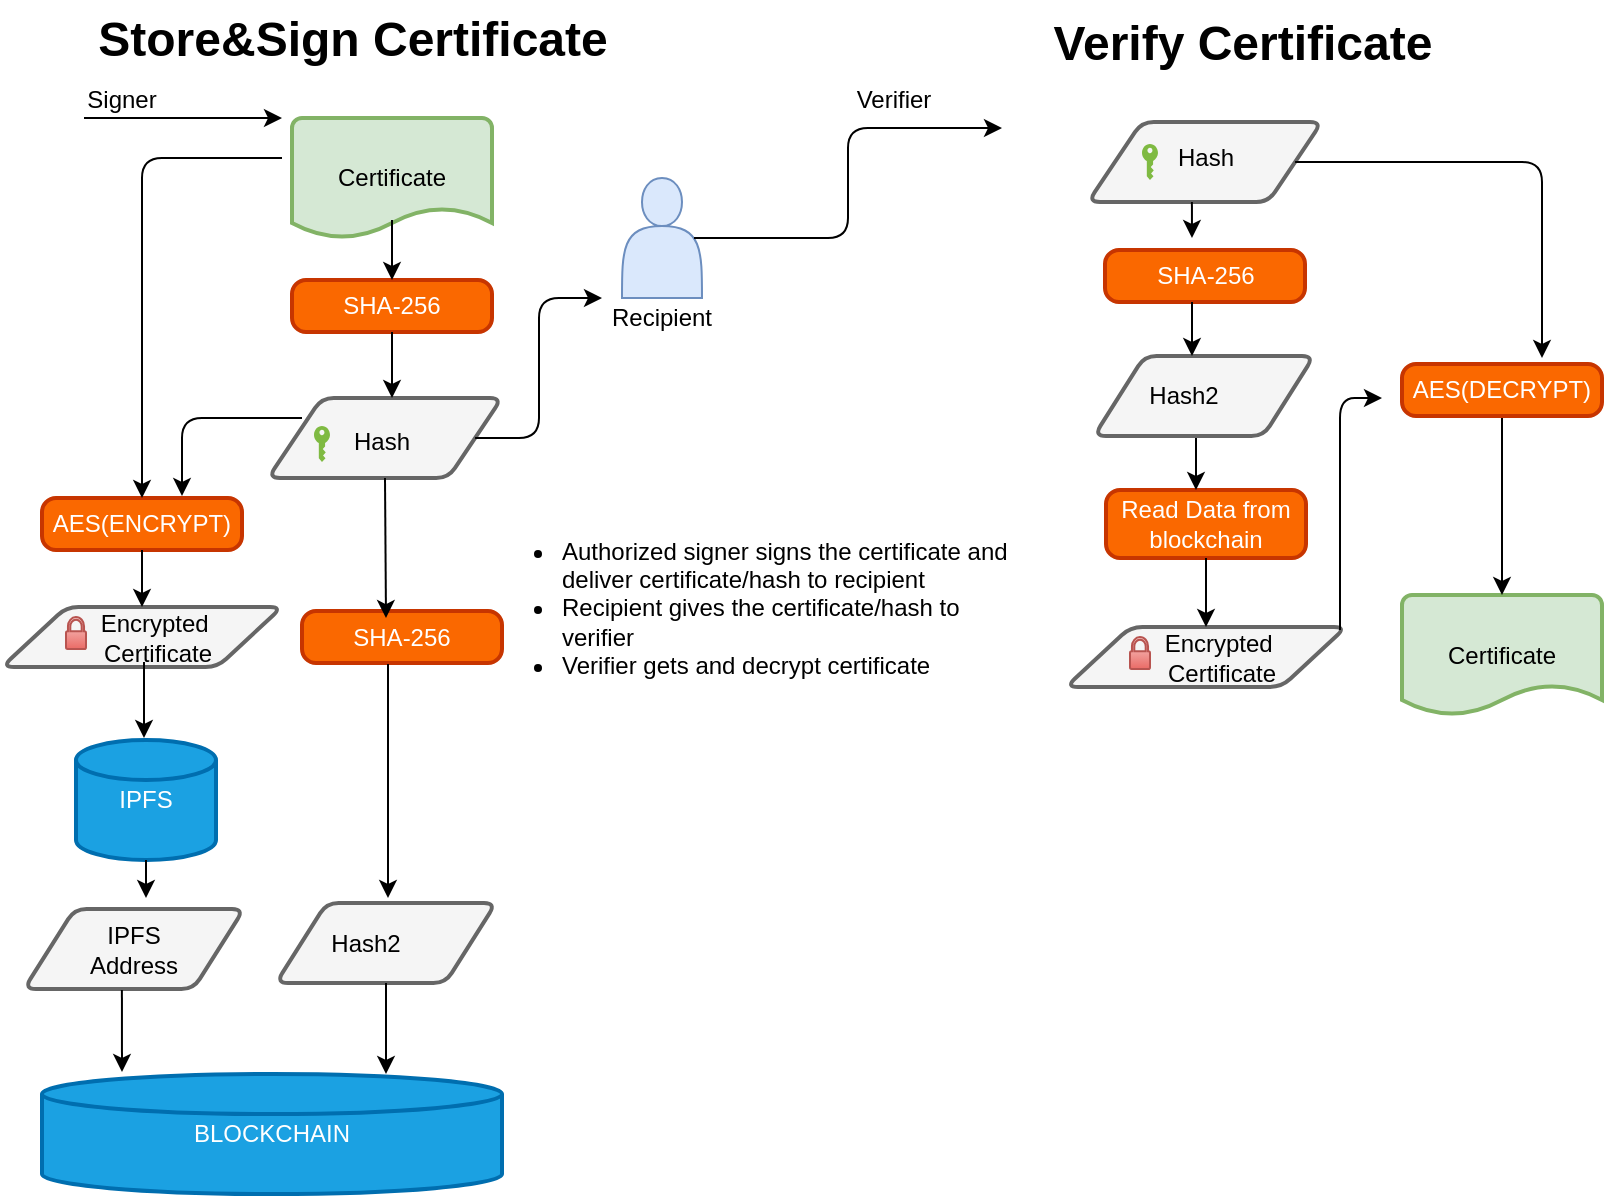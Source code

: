 <mxfile version="10.5.0" type="device"><diagram name="Page-1" id="8ce9d11a-91a2-4d17-14d8-a56ed91bf033"><mxGraphModel dx="1394" dy="-135" grid="1" gridSize="10" guides="1" tooltips="1" connect="1" arrows="1" fold="1" page="1" pageScale="1" pageWidth="1100" pageHeight="850" background="#ffffff" math="0" shadow="0"><root><mxCell id="0"/><mxCell id="1" parent="0"/><mxCell id="gLn7as8yKOseIO8_OWTM-5" value="IPFS" style="strokeWidth=2;html=1;shape=mxgraph.flowchart.database;whiteSpace=wrap;fillColor=#1ba1e2;strokeColor=#006EAF;fontColor=#ffffff;" vertex="1" parent="1"><mxGeometry x="67" y="1230" width="70" height="60" as="geometry"/></mxCell><mxCell id="gLn7as8yKOseIO8_OWTM-6" value="Certificate&lt;br&gt;" style="strokeWidth=2;html=1;shape=mxgraph.flowchart.document2;whiteSpace=wrap;size=0.25;fillColor=#d5e8d4;strokeColor=#82b366;" vertex="1" parent="1"><mxGeometry x="175" y="919" width="100" height="60" as="geometry"/></mxCell><mxCell id="gLn7as8yKOseIO8_OWTM-7" value="" style="verticalLabelPosition=bottom;verticalAlign=top;html=1;strokeWidth=2;shape=parallelogram;perimeter=parallelogramPerimeter;whiteSpace=wrap;rounded=1;arcSize=12;size=0.23;fillColor=#f5f5f5;strokeColor=#666666;fontColor=#333333;" vertex="1" parent="1"><mxGeometry x="163" y="1059" width="117" height="40" as="geometry"/></mxCell><mxCell id="gLn7as8yKOseIO8_OWTM-12" value="SHA-256" style="rounded=1;whiteSpace=wrap;html=1;absoluteArcSize=1;arcSize=14;strokeWidth=2;fillColor=#fa6800;strokeColor=#C73500;fontColor=#ffffff;" vertex="1" parent="1"><mxGeometry x="175" y="1000" width="100" height="26" as="geometry"/></mxCell><mxCell id="gLn7as8yKOseIO8_OWTM-13" value="SHA-256" style="rounded=1;whiteSpace=wrap;html=1;absoluteArcSize=1;arcSize=14;strokeWidth=2;fillColor=#fa6800;strokeColor=#C73500;fontColor=#ffffff;" vertex="1" parent="1"><mxGeometry x="180" y="1165.5" width="100" height="26" as="geometry"/></mxCell><mxCell id="gLn7as8yKOseIO8_OWTM-14" value="AES(ENCRYPT)" style="rounded=1;whiteSpace=wrap;html=1;absoluteArcSize=1;arcSize=14;strokeWidth=2;fillColor=#fa6800;strokeColor=#C73500;fontColor=#ffffff;" vertex="1" parent="1"><mxGeometry x="50" y="1109" width="100" height="26" as="geometry"/></mxCell><mxCell id="gLn7as8yKOseIO8_OWTM-15" value="AES(DECRYPT)" style="rounded=1;whiteSpace=wrap;html=1;absoluteArcSize=1;arcSize=14;strokeWidth=2;fillColor=#fa6800;strokeColor=#C73500;fontColor=#ffffff;" vertex="1" parent="1"><mxGeometry x="730" y="1042" width="100" height="26" as="geometry"/></mxCell><mxCell id="gLn7as8yKOseIO8_OWTM-16" value="" style="verticalLabelPosition=bottom;verticalAlign=top;html=1;strokeWidth=2;shape=parallelogram;perimeter=parallelogramPerimeter;whiteSpace=wrap;rounded=1;arcSize=12;size=0.23;fillColor=#f5f5f5;strokeColor=#666666;fontColor=#333333;" vertex="1" parent="1"><mxGeometry x="167" y="1311.5" width="110" height="40" as="geometry"/></mxCell><mxCell id="gLn7as8yKOseIO8_OWTM-26" value="" style="verticalLabelPosition=bottom;verticalAlign=top;html=1;strokeWidth=2;shape=parallelogram;perimeter=parallelogramPerimeter;whiteSpace=wrap;rounded=1;arcSize=12;size=0.23;fillColor=#f5f5f5;strokeColor=#666666;fontColor=#333333;" vertex="1" parent="1"><mxGeometry x="41" y="1314.5" width="110" height="40" as="geometry"/></mxCell><mxCell id="gLn7as8yKOseIO8_OWTM-28" value="Certificate&lt;br&gt;" style="strokeWidth=2;html=1;shape=mxgraph.flowchart.document2;whiteSpace=wrap;size=0.25;fillColor=#d5e8d4;strokeColor=#82b366;" vertex="1" parent="1"><mxGeometry x="730" y="1157.5" width="100" height="60" as="geometry"/></mxCell><mxCell id="gLn7as8yKOseIO8_OWTM-29" value="BLOCKCHAIN" style="strokeWidth=2;html=1;shape=mxgraph.flowchart.database;whiteSpace=wrap;fillColor=#1ba1e2;strokeColor=#006EAF;fontColor=#ffffff;" vertex="1" parent="1"><mxGeometry x="50" y="1397" width="230" height="60" as="geometry"/></mxCell><mxCell id="gLn7as8yKOseIO8_OWTM-30" value="Read Data from blockchain" style="rounded=1;whiteSpace=wrap;html=1;absoluteArcSize=1;arcSize=14;strokeWidth=2;fillColor=#fa6800;strokeColor=#C73500;fontColor=#ffffff;" vertex="1" parent="1"><mxGeometry x="582" y="1105" width="100" height="34" as="geometry"/></mxCell><mxCell id="gLn7as8yKOseIO8_OWTM-34" value="" style="edgeStyle=elbowEdgeStyle;elbow=horizontal;endArrow=classic;html=1;exitX=0.5;exitY=0.85;exitDx=0;exitDy=0;exitPerimeter=0;entryX=0.5;entryY=0;entryDx=0;entryDy=0;" edge="1" parent="1" source="gLn7as8yKOseIO8_OWTM-6" target="gLn7as8yKOseIO8_OWTM-12"><mxGeometry width="50" height="50" relative="1" as="geometry"><mxPoint x="30" y="1439" as="sourcePoint"/><mxPoint x="80" y="1389" as="targetPoint"/></mxGeometry></mxCell><mxCell id="gLn7as8yKOseIO8_OWTM-35" value="" style="edgeStyle=elbowEdgeStyle;elbow=horizontal;endArrow=classic;html=1;exitX=0.5;exitY=1;exitDx=0;exitDy=0;" edge="1" parent="1" source="gLn7as8yKOseIO8_OWTM-12"><mxGeometry width="50" height="50" relative="1" as="geometry"><mxPoint x="90" y="1169" as="sourcePoint"/><mxPoint x="225" y="1059" as="targetPoint"/><Array as="points"><mxPoint x="225" y="1049"/></Array></mxGeometry></mxCell><mxCell id="gLn7as8yKOseIO8_OWTM-37" value="" style="edgeStyle=elbowEdgeStyle;elbow=horizontal;endArrow=classic;html=1;entryX=0.5;entryY=0;entryDx=0;entryDy=0;" edge="1" parent="1" target="gLn7as8yKOseIO8_OWTM-14"><mxGeometry width="50" height="50" relative="1" as="geometry"><mxPoint x="170" y="939" as="sourcePoint"/><mxPoint x="110" y="999" as="targetPoint"/><Array as="points"><mxPoint x="100" y="989"/></Array></mxGeometry></mxCell><mxCell id="gLn7as8yKOseIO8_OWTM-39" value="" style="edgeStyle=elbowEdgeStyle;elbow=horizontal;endArrow=classic;html=1;" edge="1" parent="1"><mxGeometry width="50" height="50" relative="1" as="geometry"><mxPoint x="180" y="1069" as="sourcePoint"/><mxPoint x="120" y="1108" as="targetPoint"/><Array as="points"><mxPoint x="120" y="1089"/></Array></mxGeometry></mxCell><mxCell id="gLn7as8yKOseIO8_OWTM-40" value="" style="verticalLabelPosition=bottom;verticalAlign=top;html=1;strokeWidth=2;shape=parallelogram;perimeter=parallelogramPerimeter;whiteSpace=wrap;rounded=1;arcSize=12;size=0.23;fillColor=#f5f5f5;strokeColor=#666666;fontColor=#333333;" vertex="1" parent="1"><mxGeometry x="30" y="1163.5" width="140" height="30" as="geometry"/></mxCell><mxCell id="gLn7as8yKOseIO8_OWTM-42" value="" style="edgeStyle=elbowEdgeStyle;elbow=horizontal;endArrow=classic;html=1;exitX=0.5;exitY=1;exitDx=0;exitDy=0;entryX=0.5;entryY=0;entryDx=0;entryDy=0;" edge="1" parent="1" source="gLn7as8yKOseIO8_OWTM-14" target="gLn7as8yKOseIO8_OWTM-40"><mxGeometry width="50" height="50" relative="1" as="geometry"><mxPoint x="30" y="1439" as="sourcePoint"/><mxPoint x="109" y="1165" as="targetPoint"/></mxGeometry></mxCell><mxCell id="gLn7as8yKOseIO8_OWTM-43" value="" style="edgeStyle=elbowEdgeStyle;elbow=horizontal;endArrow=classic;html=1;exitX=0.5;exitY=1;exitDx=0;exitDy=0;entryX=0.42;entryY=0.135;entryDx=0;entryDy=0;entryPerimeter=0;" edge="1" parent="1" source="gLn7as8yKOseIO8_OWTM-7" target="gLn7as8yKOseIO8_OWTM-13"><mxGeometry width="50" height="50" relative="1" as="geometry"><mxPoint x="70" y="1449" as="sourcePoint"/><mxPoint x="240" y="1119" as="targetPoint"/></mxGeometry></mxCell><mxCell id="gLn7as8yKOseIO8_OWTM-44" value="" style="edgeStyle=elbowEdgeStyle;elbow=horizontal;endArrow=classic;html=1;exitX=0.25;exitY=1;exitDx=0;exitDy=0;" edge="1" parent="1"><mxGeometry width="50" height="50" relative="1" as="geometry"><mxPoint x="101" y="1191" as="sourcePoint"/><mxPoint x="101" y="1229" as="targetPoint"/></mxGeometry></mxCell><mxCell id="gLn7as8yKOseIO8_OWTM-47" value="" style="shape=actor;whiteSpace=wrap;html=1;fillColor=#dae8fc;strokeColor=#6c8ebf;" vertex="1" parent="1"><mxGeometry x="340" y="949" width="40" height="60" as="geometry"/></mxCell><mxCell id="gLn7as8yKOseIO8_OWTM-48" value="" style="edgeStyle=elbowEdgeStyle;elbow=horizontal;endArrow=classic;html=1;exitX=0.5;exitY=1;exitDx=0;exitDy=0;" edge="1" parent="1"><mxGeometry width="50" height="50" relative="1" as="geometry"><mxPoint x="223" y="1192" as="sourcePoint"/><mxPoint x="223" y="1309" as="targetPoint"/></mxGeometry></mxCell><mxCell id="gLn7as8yKOseIO8_OWTM-53" value="Recipient&lt;br&gt;" style="text;html=1;strokeColor=none;fillColor=none;align=center;verticalAlign=middle;whiteSpace=wrap;rounded=0;" vertex="1" parent="1"><mxGeometry x="340" y="1009" width="40" height="20" as="geometry"/></mxCell><mxCell id="gLn7as8yKOseIO8_OWTM-54" value="Encrypted&amp;nbsp;&lt;br&gt;Certificate&lt;br&gt;" style="text;html=1;strokeColor=none;fillColor=none;align=center;verticalAlign=middle;whiteSpace=wrap;rounded=0;" vertex="1" parent="1"><mxGeometry x="48" y="1168.5" width="120" height="20" as="geometry"/></mxCell><mxCell id="gLn7as8yKOseIO8_OWTM-55" value="Hash" style="text;html=1;strokeColor=none;fillColor=none;align=center;verticalAlign=middle;whiteSpace=wrap;rounded=0;" vertex="1" parent="1"><mxGeometry x="200" y="1071" width="40" height="20" as="geometry"/></mxCell><mxCell id="gLn7as8yKOseIO8_OWTM-56" value="Hash2" style="text;html=1;strokeColor=none;fillColor=none;align=center;verticalAlign=middle;whiteSpace=wrap;rounded=0;" vertex="1" parent="1"><mxGeometry x="192" y="1321.5" width="40" height="20" as="geometry"/></mxCell><mxCell id="gLn7as8yKOseIO8_OWTM-58" value="IPFS Address" style="text;html=1;strokeColor=none;fillColor=none;align=center;verticalAlign=middle;whiteSpace=wrap;rounded=0;" vertex="1" parent="1"><mxGeometry x="76" y="1324.5" width="40" height="20" as="geometry"/></mxCell><mxCell id="gLn7as8yKOseIO8_OWTM-59" value="" style="edgeStyle=elbowEdgeStyle;elbow=horizontal;endArrow=classic;html=1;exitX=0.5;exitY=1;exitDx=0;exitDy=0;exitPerimeter=0;" edge="1" parent="1" source="gLn7as8yKOseIO8_OWTM-5"><mxGeometry width="50" height="50" relative="1" as="geometry"><mxPoint x="30" y="1529" as="sourcePoint"/><mxPoint x="102" y="1309" as="targetPoint"/></mxGeometry></mxCell><mxCell id="gLn7as8yKOseIO8_OWTM-60" value="" style="edgeStyle=elbowEdgeStyle;elbow=horizontal;endArrow=classic;html=1;exitX=0.445;exitY=1.013;exitDx=0;exitDy=0;exitPerimeter=0;" edge="1" parent="1" source="gLn7as8yKOseIO8_OWTM-26"><mxGeometry width="50" height="50" relative="1" as="geometry"><mxPoint x="30" y="1529" as="sourcePoint"/><mxPoint x="90" y="1396" as="targetPoint"/></mxGeometry></mxCell><mxCell id="gLn7as8yKOseIO8_OWTM-61" value="" style="edgeStyle=elbowEdgeStyle;elbow=horizontal;endArrow=classic;html=1;exitX=0.5;exitY=1;exitDx=0;exitDy=0;entryX=0.748;entryY=0;entryDx=0;entryDy=0;entryPerimeter=0;" edge="1" parent="1" source="gLn7as8yKOseIO8_OWTM-16" target="gLn7as8yKOseIO8_OWTM-29"><mxGeometry width="50" height="50" relative="1" as="geometry"><mxPoint x="30" y="1529" as="sourcePoint"/><mxPoint x="80" y="1479" as="targetPoint"/></mxGeometry></mxCell><mxCell id="gLn7as8yKOseIO8_OWTM-62" value="" style="edgeStyle=elbowEdgeStyle;elbow=horizontal;endArrow=classic;html=1;exitX=1;exitY=0.5;exitDx=0;exitDy=0;" edge="1" parent="1" source="gLn7as8yKOseIO8_OWTM-7"><mxGeometry width="50" height="50" relative="1" as="geometry"><mxPoint x="30" y="1529" as="sourcePoint"/><mxPoint x="330" y="1009" as="targetPoint"/></mxGeometry></mxCell><mxCell id="gLn7as8yKOseIO8_OWTM-63" value="&lt;ul&gt;&lt;li&gt;Authorized signer signs the certificate and deliver certificate/hash to recipient&lt;/li&gt;&lt;li&gt;Recipient gives the certificate/hash to verifier&lt;/li&gt;&lt;li&gt;Verifier gets and decrypt certificate&amp;nbsp;&lt;/li&gt;&lt;/ul&gt;" style="text;strokeColor=none;fillColor=none;html=1;whiteSpace=wrap;verticalAlign=middle;overflow=hidden;" vertex="1" parent="1"><mxGeometry x="268" y="1078" width="270" height="172" as="geometry"/></mxCell><mxCell id="gLn7as8yKOseIO8_OWTM-64" value="Store&amp;amp;Sign Certificate" style="text;strokeColor=none;fillColor=none;html=1;fontSize=24;fontStyle=1;verticalAlign=middle;align=center;" vertex="1" parent="1"><mxGeometry x="155" y="860" width="100" height="40" as="geometry"/></mxCell><mxCell id="gLn7as8yKOseIO8_OWTM-67" value="Verify Certificate" style="text;strokeColor=none;fillColor=none;html=1;fontSize=24;fontStyle=1;verticalAlign=middle;align=center;" vertex="1" parent="1"><mxGeometry x="600" y="862" width="100" height="40" as="geometry"/></mxCell><mxCell id="gLn7as8yKOseIO8_OWTM-69" value="Signer" style="text;html=1;strokeColor=none;fillColor=none;align=center;verticalAlign=middle;whiteSpace=wrap;rounded=0;" vertex="1" parent="1"><mxGeometry x="70" y="900" width="40" height="20" as="geometry"/></mxCell><mxCell id="gLn7as8yKOseIO8_OWTM-70" value="" style="edgeStyle=elbowEdgeStyle;elbow=horizontal;endArrow=classic;html=1;exitX=0.9;exitY=0.5;exitDx=0;exitDy=0;exitPerimeter=0;" edge="1" parent="1"><mxGeometry width="50" height="50" relative="1" as="geometry"><mxPoint x="71" y="919" as="sourcePoint"/><mxPoint x="170" y="919" as="targetPoint"/></mxGeometry></mxCell><mxCell id="gLn7as8yKOseIO8_OWTM-74" value="" style="edgeStyle=elbowEdgeStyle;elbow=horizontal;endArrow=classic;html=1;exitX=0.9;exitY=0.5;exitDx=0;exitDy=0;exitPerimeter=0;" edge="1" parent="1" source="gLn7as8yKOseIO8_OWTM-47"><mxGeometry width="50" height="50" relative="1" as="geometry"><mxPoint x="385" y="974" as="sourcePoint"/><mxPoint x="530" y="924" as="targetPoint"/></mxGeometry></mxCell><mxCell id="gLn7as8yKOseIO8_OWTM-77" value="Verifier" style="text;html=1;strokeColor=none;fillColor=none;align=center;verticalAlign=middle;whiteSpace=wrap;rounded=0;" vertex="1" parent="1"><mxGeometry x="456" y="900" width="40" height="20" as="geometry"/></mxCell><mxCell id="gLn7as8yKOseIO8_OWTM-78" value="" style="verticalLabelPosition=bottom;verticalAlign=top;html=1;strokeWidth=2;shape=parallelogram;perimeter=parallelogramPerimeter;whiteSpace=wrap;rounded=1;arcSize=12;size=0.23;fillColor=#f5f5f5;strokeColor=#666666;fontColor=#333333;" vertex="1" parent="1"><mxGeometry x="573" y="921" width="117" height="40" as="geometry"/></mxCell><mxCell id="gLn7as8yKOseIO8_OWTM-79" value="Hash" style="text;html=1;strokeColor=none;fillColor=none;align=center;verticalAlign=middle;whiteSpace=wrap;rounded=0;" vertex="1" parent="1"><mxGeometry x="611.5" y="929" width="40" height="20" as="geometry"/></mxCell><mxCell id="gLn7as8yKOseIO8_OWTM-80" value="" style="shadow=0;dashed=0;html=1;strokeColor=#b85450;labelPosition=center;verticalLabelPosition=bottom;verticalAlign=top;outlineConnect=0;align=center;shape=mxgraph.office.security.lock_protected;fillColor=#f8cecc;gradientColor=#ea6b66;" vertex="1" parent="1"><mxGeometry x="62" y="1168.5" width="10" height="16" as="geometry"/></mxCell><mxCell id="gLn7as8yKOseIO8_OWTM-81" value="" style="shadow=0;dashed=0;html=1;strokeColor=none;labelPosition=center;verticalLabelPosition=bottom;verticalAlign=top;outlineConnect=0;align=center;shape=mxgraph.office.security.key_permissions;fillColor=#7FBA42;" vertex="1" parent="1"><mxGeometry x="186" y="1073" width="8" height="18" as="geometry"/></mxCell><mxCell id="gLn7as8yKOseIO8_OWTM-82" value="" style="shadow=0;dashed=0;html=1;strokeColor=none;labelPosition=center;verticalLabelPosition=bottom;verticalAlign=top;outlineConnect=0;align=center;shape=mxgraph.office.security.key_permissions;fillColor=#7FBA42;" vertex="1" parent="1"><mxGeometry x="600" y="932" width="8" height="18" as="geometry"/></mxCell><mxCell id="gLn7as8yKOseIO8_OWTM-103" value="" style="verticalLabelPosition=bottom;verticalAlign=top;html=1;strokeWidth=2;shape=parallelogram;perimeter=parallelogramPerimeter;whiteSpace=wrap;rounded=1;arcSize=12;size=0.23;fillColor=#f5f5f5;strokeColor=#666666;fontColor=#333333;" vertex="1" parent="1"><mxGeometry x="576" y="1038" width="110" height="40" as="geometry"/></mxCell><mxCell id="gLn7as8yKOseIO8_OWTM-104" value="Hash2" style="text;html=1;strokeColor=none;fillColor=none;align=center;verticalAlign=middle;whiteSpace=wrap;rounded=0;" vertex="1" parent="1"><mxGeometry x="601" y="1048" width="40" height="20" as="geometry"/></mxCell><mxCell id="gLn7as8yKOseIO8_OWTM-105" value="SHA-256" style="rounded=1;whiteSpace=wrap;html=1;absoluteArcSize=1;arcSize=14;strokeWidth=2;fillColor=#fa6800;strokeColor=#C73500;fontColor=#ffffff;" vertex="1" parent="1"><mxGeometry x="581.5" y="985" width="100" height="26" as="geometry"/></mxCell><mxCell id="gLn7as8yKOseIO8_OWTM-106" value="" style="verticalLabelPosition=bottom;verticalAlign=top;html=1;strokeWidth=2;shape=parallelogram;perimeter=parallelogramPerimeter;whiteSpace=wrap;rounded=1;arcSize=12;size=0.23;fillColor=#f5f5f5;strokeColor=#666666;fontColor=#333333;" vertex="1" parent="1"><mxGeometry x="562" y="1173.5" width="140" height="30" as="geometry"/></mxCell><mxCell id="gLn7as8yKOseIO8_OWTM-107" value="Encrypted&amp;nbsp;&lt;br&gt;Certificate&lt;br&gt;" style="text;html=1;strokeColor=none;fillColor=none;align=center;verticalAlign=middle;whiteSpace=wrap;rounded=0;" vertex="1" parent="1"><mxGeometry x="580" y="1178.5" width="120" height="20" as="geometry"/></mxCell><mxCell id="gLn7as8yKOseIO8_OWTM-108" value="" style="shadow=0;dashed=0;html=1;strokeColor=#b85450;labelPosition=center;verticalLabelPosition=bottom;verticalAlign=top;outlineConnect=0;align=center;shape=mxgraph.office.security.lock_protected;fillColor=#f8cecc;gradientColor=#ea6b66;" vertex="1" parent="1"><mxGeometry x="594" y="1178.5" width="10" height="16" as="geometry"/></mxCell><mxCell id="gLn7as8yKOseIO8_OWTM-109" value="" style="edgeStyle=elbowEdgeStyle;elbow=horizontal;endArrow=classic;html=1;exitX=0.444;exitY=1;exitDx=0;exitDy=0;exitPerimeter=0;" edge="1" parent="1" source="gLn7as8yKOseIO8_OWTM-78"><mxGeometry width="50" height="50" relative="1" as="geometry"><mxPoint x="740" y="979" as="sourcePoint"/><mxPoint x="625" y="979" as="targetPoint"/></mxGeometry></mxCell><mxCell id="gLn7as8yKOseIO8_OWTM-113" value="" style="edgeStyle=elbowEdgeStyle;elbow=horizontal;endArrow=classic;html=1;exitX=0.5;exitY=1;exitDx=0;exitDy=0;" edge="1" parent="1"><mxGeometry width="50" height="50" relative="1" as="geometry"><mxPoint x="625" y="1011" as="sourcePoint"/><mxPoint x="625" y="1038" as="targetPoint"/></mxGeometry></mxCell><mxCell id="gLn7as8yKOseIO8_OWTM-114" value="" style="edgeStyle=elbowEdgeStyle;elbow=horizontal;endArrow=classic;html=1;exitX=0.4;exitY=1.025;exitDx=0;exitDy=0;exitPerimeter=0;" edge="1" parent="1"><mxGeometry width="50" height="50" relative="1" as="geometry"><mxPoint x="627" y="1079" as="sourcePoint"/><mxPoint x="627" y="1105" as="targetPoint"/></mxGeometry></mxCell><mxCell id="gLn7as8yKOseIO8_OWTM-118" value="" style="edgeStyle=elbowEdgeStyle;elbow=horizontal;endArrow=classic;html=1;exitX=0.5;exitY=1;exitDx=0;exitDy=0;entryX=0.5;entryY=0;entryDx=0;entryDy=0;" edge="1" parent="1" source="gLn7as8yKOseIO8_OWTM-30" target="gLn7as8yKOseIO8_OWTM-106"><mxGeometry width="50" height="50" relative="1" as="geometry"><mxPoint x="690" y="1159" as="sourcePoint"/><mxPoint x="769" y="1159" as="targetPoint"/></mxGeometry></mxCell><mxCell id="gLn7as8yKOseIO8_OWTM-119" value="" style="edgeStyle=elbowEdgeStyle;elbow=horizontal;endArrow=classic;html=1;exitX=1;exitY=0.5;exitDx=0;exitDy=0;" edge="1" parent="1" source="gLn7as8yKOseIO8_OWTM-78"><mxGeometry width="50" height="50" relative="1" as="geometry"><mxPoint x="800" y="969" as="sourcePoint"/><mxPoint x="800" y="1039" as="targetPoint"/><Array as="points"><mxPoint x="800" y="999"/></Array></mxGeometry></mxCell><mxCell id="gLn7as8yKOseIO8_OWTM-120" value="" style="edgeStyle=elbowEdgeStyle;elbow=horizontal;endArrow=classic;html=1;exitX=0.917;exitY=-0.175;exitDx=0;exitDy=0;exitPerimeter=0;" edge="1" parent="1"><mxGeometry width="50" height="50" relative="1" as="geometry"><mxPoint x="699" y="1175" as="sourcePoint"/><mxPoint x="720" y="1059" as="targetPoint"/><Array as="points"><mxPoint x="699" y="1149"/></Array></mxGeometry></mxCell><mxCell id="gLn7as8yKOseIO8_OWTM-121" value="" style="edgeStyle=elbowEdgeStyle;elbow=horizontal;endArrow=classic;html=1;" edge="1" parent="1" target="gLn7as8yKOseIO8_OWTM-28"><mxGeometry width="50" height="50" relative="1" as="geometry"><mxPoint x="780" y="1069" as="sourcePoint"/><mxPoint x="930" y="1099" as="targetPoint"/></mxGeometry></mxCell></root></mxGraphModel></diagram></mxfile>